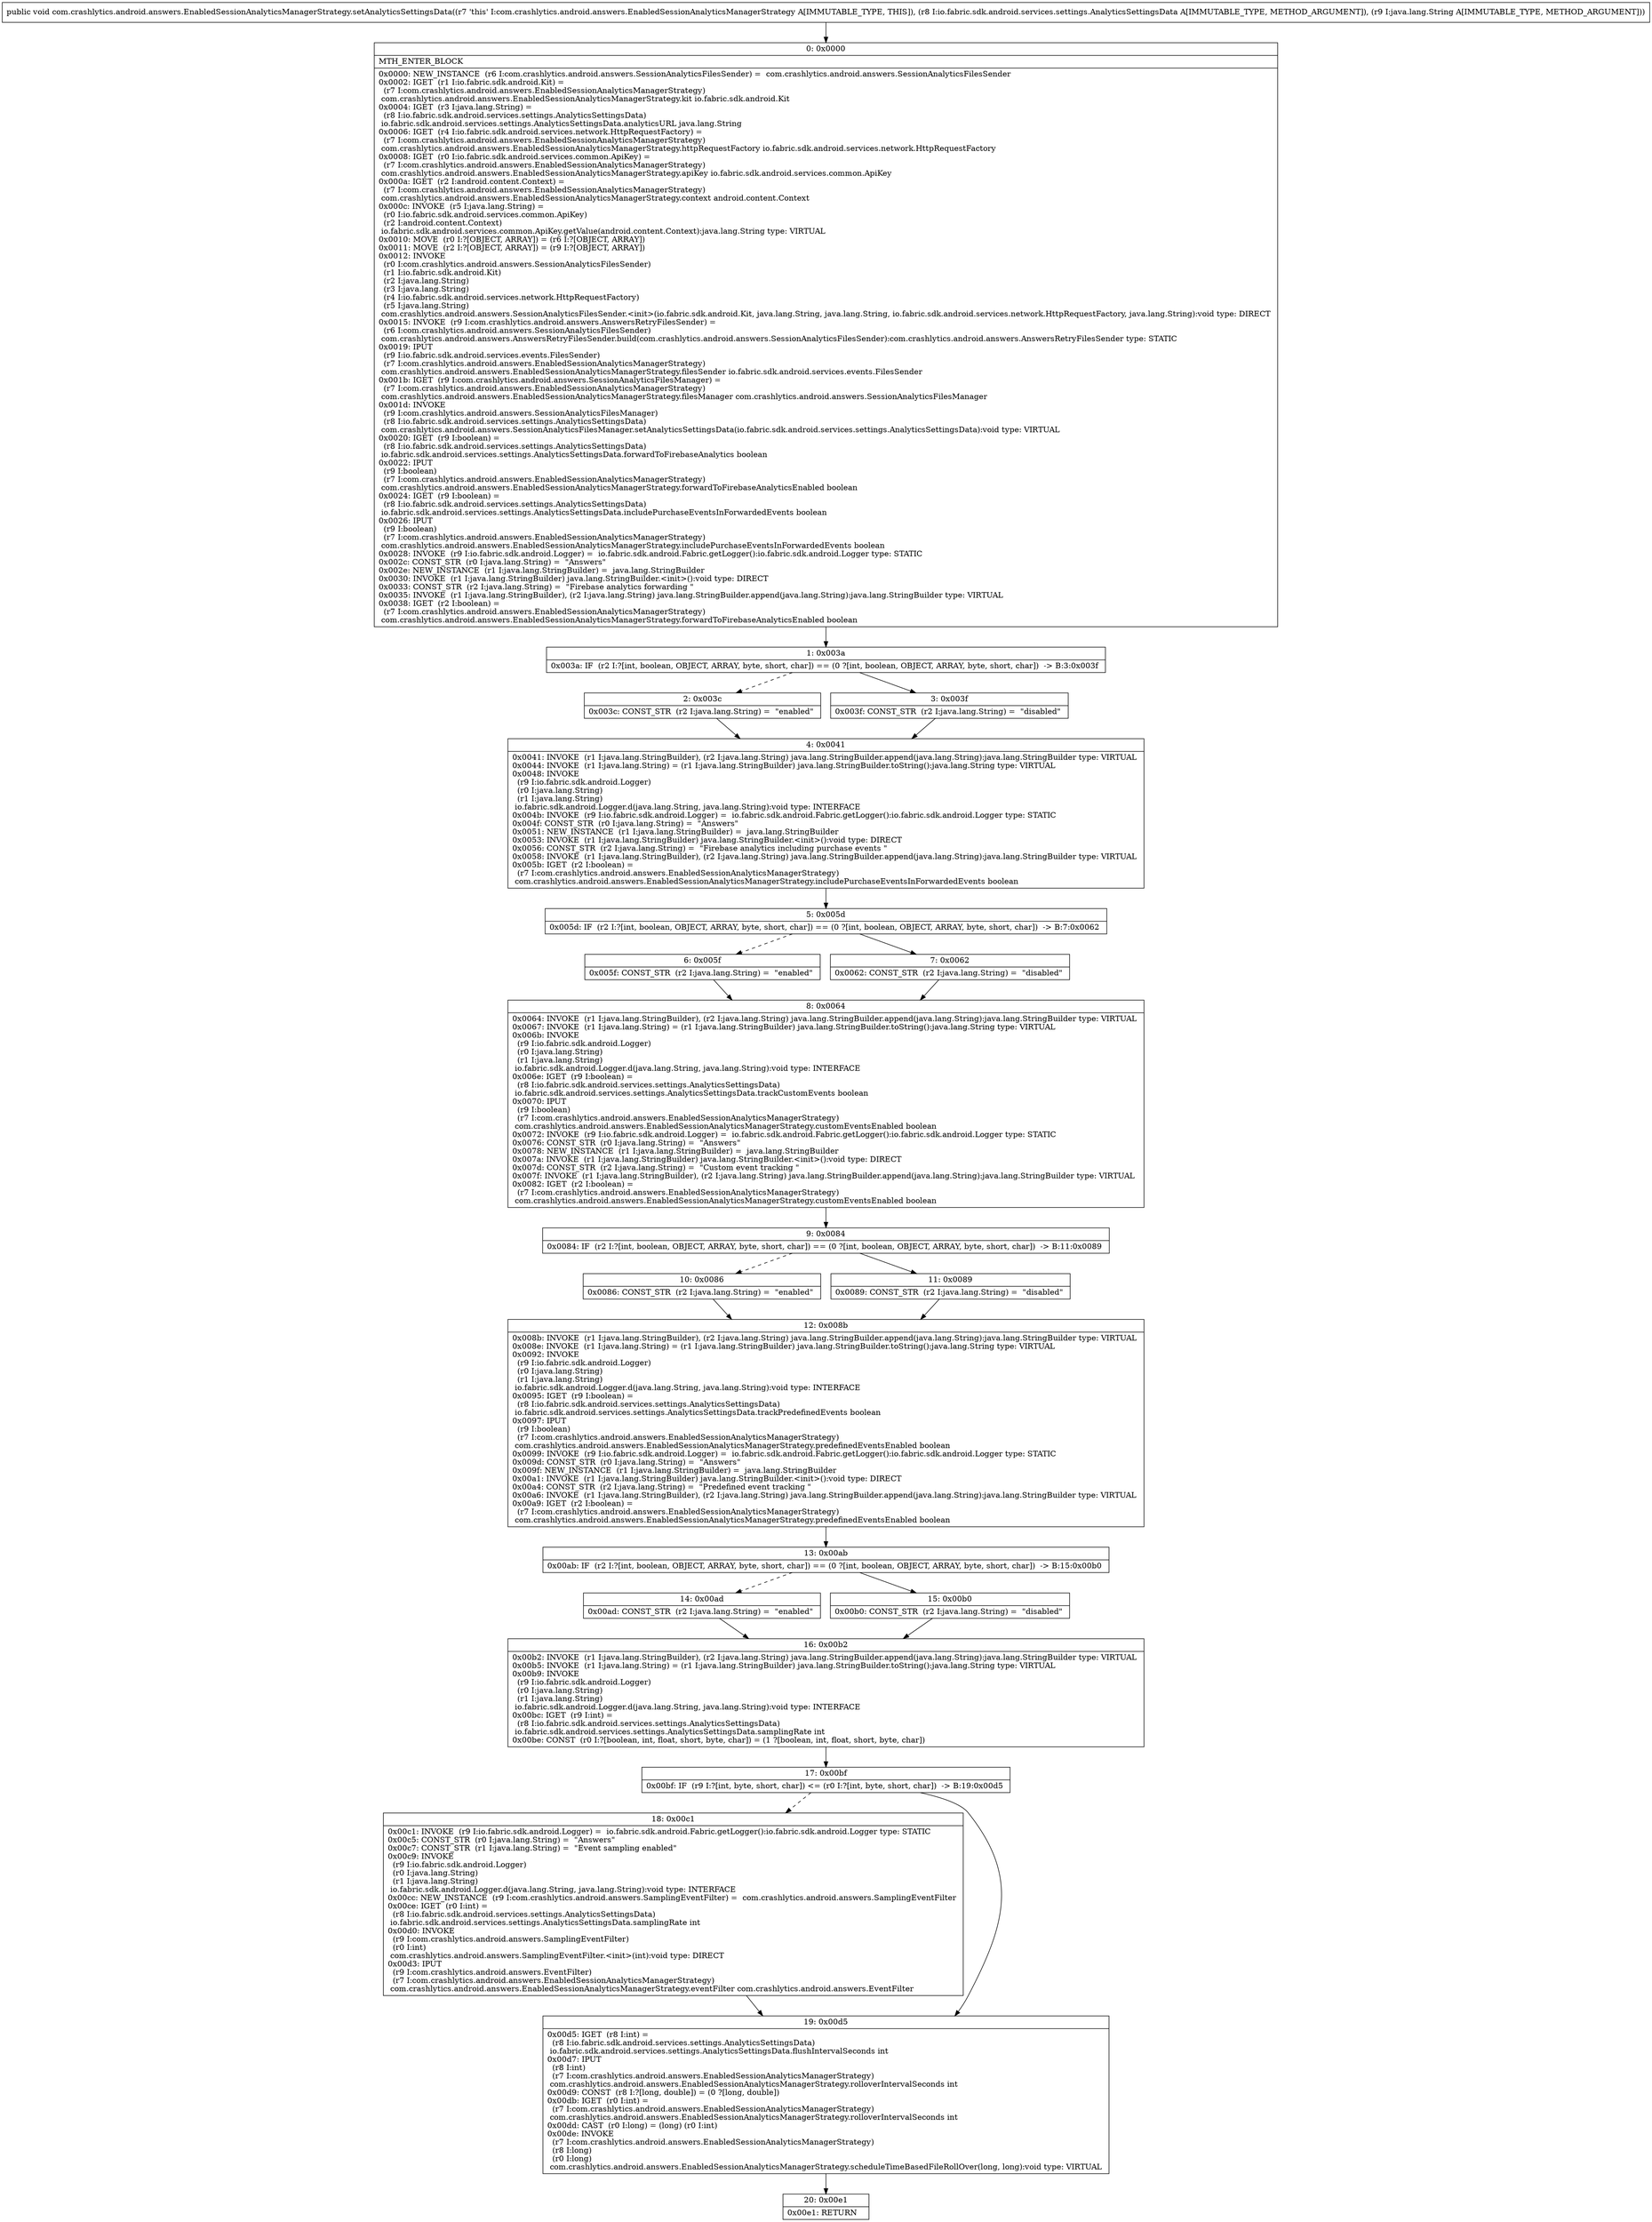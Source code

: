 digraph "CFG forcom.crashlytics.android.answers.EnabledSessionAnalyticsManagerStrategy.setAnalyticsSettingsData(Lio\/fabric\/sdk\/android\/services\/settings\/AnalyticsSettingsData;Ljava\/lang\/String;)V" {
Node_0 [shape=record,label="{0\:\ 0x0000|MTH_ENTER_BLOCK\l|0x0000: NEW_INSTANCE  (r6 I:com.crashlytics.android.answers.SessionAnalyticsFilesSender) =  com.crashlytics.android.answers.SessionAnalyticsFilesSender \l0x0002: IGET  (r1 I:io.fabric.sdk.android.Kit) = \l  (r7 I:com.crashlytics.android.answers.EnabledSessionAnalyticsManagerStrategy)\l com.crashlytics.android.answers.EnabledSessionAnalyticsManagerStrategy.kit io.fabric.sdk.android.Kit \l0x0004: IGET  (r3 I:java.lang.String) = \l  (r8 I:io.fabric.sdk.android.services.settings.AnalyticsSettingsData)\l io.fabric.sdk.android.services.settings.AnalyticsSettingsData.analyticsURL java.lang.String \l0x0006: IGET  (r4 I:io.fabric.sdk.android.services.network.HttpRequestFactory) = \l  (r7 I:com.crashlytics.android.answers.EnabledSessionAnalyticsManagerStrategy)\l com.crashlytics.android.answers.EnabledSessionAnalyticsManagerStrategy.httpRequestFactory io.fabric.sdk.android.services.network.HttpRequestFactory \l0x0008: IGET  (r0 I:io.fabric.sdk.android.services.common.ApiKey) = \l  (r7 I:com.crashlytics.android.answers.EnabledSessionAnalyticsManagerStrategy)\l com.crashlytics.android.answers.EnabledSessionAnalyticsManagerStrategy.apiKey io.fabric.sdk.android.services.common.ApiKey \l0x000a: IGET  (r2 I:android.content.Context) = \l  (r7 I:com.crashlytics.android.answers.EnabledSessionAnalyticsManagerStrategy)\l com.crashlytics.android.answers.EnabledSessionAnalyticsManagerStrategy.context android.content.Context \l0x000c: INVOKE  (r5 I:java.lang.String) = \l  (r0 I:io.fabric.sdk.android.services.common.ApiKey)\l  (r2 I:android.content.Context)\l io.fabric.sdk.android.services.common.ApiKey.getValue(android.content.Context):java.lang.String type: VIRTUAL \l0x0010: MOVE  (r0 I:?[OBJECT, ARRAY]) = (r6 I:?[OBJECT, ARRAY]) \l0x0011: MOVE  (r2 I:?[OBJECT, ARRAY]) = (r9 I:?[OBJECT, ARRAY]) \l0x0012: INVOKE  \l  (r0 I:com.crashlytics.android.answers.SessionAnalyticsFilesSender)\l  (r1 I:io.fabric.sdk.android.Kit)\l  (r2 I:java.lang.String)\l  (r3 I:java.lang.String)\l  (r4 I:io.fabric.sdk.android.services.network.HttpRequestFactory)\l  (r5 I:java.lang.String)\l com.crashlytics.android.answers.SessionAnalyticsFilesSender.\<init\>(io.fabric.sdk.android.Kit, java.lang.String, java.lang.String, io.fabric.sdk.android.services.network.HttpRequestFactory, java.lang.String):void type: DIRECT \l0x0015: INVOKE  (r9 I:com.crashlytics.android.answers.AnswersRetryFilesSender) = \l  (r6 I:com.crashlytics.android.answers.SessionAnalyticsFilesSender)\l com.crashlytics.android.answers.AnswersRetryFilesSender.build(com.crashlytics.android.answers.SessionAnalyticsFilesSender):com.crashlytics.android.answers.AnswersRetryFilesSender type: STATIC \l0x0019: IPUT  \l  (r9 I:io.fabric.sdk.android.services.events.FilesSender)\l  (r7 I:com.crashlytics.android.answers.EnabledSessionAnalyticsManagerStrategy)\l com.crashlytics.android.answers.EnabledSessionAnalyticsManagerStrategy.filesSender io.fabric.sdk.android.services.events.FilesSender \l0x001b: IGET  (r9 I:com.crashlytics.android.answers.SessionAnalyticsFilesManager) = \l  (r7 I:com.crashlytics.android.answers.EnabledSessionAnalyticsManagerStrategy)\l com.crashlytics.android.answers.EnabledSessionAnalyticsManagerStrategy.filesManager com.crashlytics.android.answers.SessionAnalyticsFilesManager \l0x001d: INVOKE  \l  (r9 I:com.crashlytics.android.answers.SessionAnalyticsFilesManager)\l  (r8 I:io.fabric.sdk.android.services.settings.AnalyticsSettingsData)\l com.crashlytics.android.answers.SessionAnalyticsFilesManager.setAnalyticsSettingsData(io.fabric.sdk.android.services.settings.AnalyticsSettingsData):void type: VIRTUAL \l0x0020: IGET  (r9 I:boolean) = \l  (r8 I:io.fabric.sdk.android.services.settings.AnalyticsSettingsData)\l io.fabric.sdk.android.services.settings.AnalyticsSettingsData.forwardToFirebaseAnalytics boolean \l0x0022: IPUT  \l  (r9 I:boolean)\l  (r7 I:com.crashlytics.android.answers.EnabledSessionAnalyticsManagerStrategy)\l com.crashlytics.android.answers.EnabledSessionAnalyticsManagerStrategy.forwardToFirebaseAnalyticsEnabled boolean \l0x0024: IGET  (r9 I:boolean) = \l  (r8 I:io.fabric.sdk.android.services.settings.AnalyticsSettingsData)\l io.fabric.sdk.android.services.settings.AnalyticsSettingsData.includePurchaseEventsInForwardedEvents boolean \l0x0026: IPUT  \l  (r9 I:boolean)\l  (r7 I:com.crashlytics.android.answers.EnabledSessionAnalyticsManagerStrategy)\l com.crashlytics.android.answers.EnabledSessionAnalyticsManagerStrategy.includePurchaseEventsInForwardedEvents boolean \l0x0028: INVOKE  (r9 I:io.fabric.sdk.android.Logger) =  io.fabric.sdk.android.Fabric.getLogger():io.fabric.sdk.android.Logger type: STATIC \l0x002c: CONST_STR  (r0 I:java.lang.String) =  \"Answers\" \l0x002e: NEW_INSTANCE  (r1 I:java.lang.StringBuilder) =  java.lang.StringBuilder \l0x0030: INVOKE  (r1 I:java.lang.StringBuilder) java.lang.StringBuilder.\<init\>():void type: DIRECT \l0x0033: CONST_STR  (r2 I:java.lang.String) =  \"Firebase analytics forwarding \" \l0x0035: INVOKE  (r1 I:java.lang.StringBuilder), (r2 I:java.lang.String) java.lang.StringBuilder.append(java.lang.String):java.lang.StringBuilder type: VIRTUAL \l0x0038: IGET  (r2 I:boolean) = \l  (r7 I:com.crashlytics.android.answers.EnabledSessionAnalyticsManagerStrategy)\l com.crashlytics.android.answers.EnabledSessionAnalyticsManagerStrategy.forwardToFirebaseAnalyticsEnabled boolean \l}"];
Node_1 [shape=record,label="{1\:\ 0x003a|0x003a: IF  (r2 I:?[int, boolean, OBJECT, ARRAY, byte, short, char]) == (0 ?[int, boolean, OBJECT, ARRAY, byte, short, char])  \-\> B:3:0x003f \l}"];
Node_2 [shape=record,label="{2\:\ 0x003c|0x003c: CONST_STR  (r2 I:java.lang.String) =  \"enabled\" \l}"];
Node_3 [shape=record,label="{3\:\ 0x003f|0x003f: CONST_STR  (r2 I:java.lang.String) =  \"disabled\" \l}"];
Node_4 [shape=record,label="{4\:\ 0x0041|0x0041: INVOKE  (r1 I:java.lang.StringBuilder), (r2 I:java.lang.String) java.lang.StringBuilder.append(java.lang.String):java.lang.StringBuilder type: VIRTUAL \l0x0044: INVOKE  (r1 I:java.lang.String) = (r1 I:java.lang.StringBuilder) java.lang.StringBuilder.toString():java.lang.String type: VIRTUAL \l0x0048: INVOKE  \l  (r9 I:io.fabric.sdk.android.Logger)\l  (r0 I:java.lang.String)\l  (r1 I:java.lang.String)\l io.fabric.sdk.android.Logger.d(java.lang.String, java.lang.String):void type: INTERFACE \l0x004b: INVOKE  (r9 I:io.fabric.sdk.android.Logger) =  io.fabric.sdk.android.Fabric.getLogger():io.fabric.sdk.android.Logger type: STATIC \l0x004f: CONST_STR  (r0 I:java.lang.String) =  \"Answers\" \l0x0051: NEW_INSTANCE  (r1 I:java.lang.StringBuilder) =  java.lang.StringBuilder \l0x0053: INVOKE  (r1 I:java.lang.StringBuilder) java.lang.StringBuilder.\<init\>():void type: DIRECT \l0x0056: CONST_STR  (r2 I:java.lang.String) =  \"Firebase analytics including purchase events \" \l0x0058: INVOKE  (r1 I:java.lang.StringBuilder), (r2 I:java.lang.String) java.lang.StringBuilder.append(java.lang.String):java.lang.StringBuilder type: VIRTUAL \l0x005b: IGET  (r2 I:boolean) = \l  (r7 I:com.crashlytics.android.answers.EnabledSessionAnalyticsManagerStrategy)\l com.crashlytics.android.answers.EnabledSessionAnalyticsManagerStrategy.includePurchaseEventsInForwardedEvents boolean \l}"];
Node_5 [shape=record,label="{5\:\ 0x005d|0x005d: IF  (r2 I:?[int, boolean, OBJECT, ARRAY, byte, short, char]) == (0 ?[int, boolean, OBJECT, ARRAY, byte, short, char])  \-\> B:7:0x0062 \l}"];
Node_6 [shape=record,label="{6\:\ 0x005f|0x005f: CONST_STR  (r2 I:java.lang.String) =  \"enabled\" \l}"];
Node_7 [shape=record,label="{7\:\ 0x0062|0x0062: CONST_STR  (r2 I:java.lang.String) =  \"disabled\" \l}"];
Node_8 [shape=record,label="{8\:\ 0x0064|0x0064: INVOKE  (r1 I:java.lang.StringBuilder), (r2 I:java.lang.String) java.lang.StringBuilder.append(java.lang.String):java.lang.StringBuilder type: VIRTUAL \l0x0067: INVOKE  (r1 I:java.lang.String) = (r1 I:java.lang.StringBuilder) java.lang.StringBuilder.toString():java.lang.String type: VIRTUAL \l0x006b: INVOKE  \l  (r9 I:io.fabric.sdk.android.Logger)\l  (r0 I:java.lang.String)\l  (r1 I:java.lang.String)\l io.fabric.sdk.android.Logger.d(java.lang.String, java.lang.String):void type: INTERFACE \l0x006e: IGET  (r9 I:boolean) = \l  (r8 I:io.fabric.sdk.android.services.settings.AnalyticsSettingsData)\l io.fabric.sdk.android.services.settings.AnalyticsSettingsData.trackCustomEvents boolean \l0x0070: IPUT  \l  (r9 I:boolean)\l  (r7 I:com.crashlytics.android.answers.EnabledSessionAnalyticsManagerStrategy)\l com.crashlytics.android.answers.EnabledSessionAnalyticsManagerStrategy.customEventsEnabled boolean \l0x0072: INVOKE  (r9 I:io.fabric.sdk.android.Logger) =  io.fabric.sdk.android.Fabric.getLogger():io.fabric.sdk.android.Logger type: STATIC \l0x0076: CONST_STR  (r0 I:java.lang.String) =  \"Answers\" \l0x0078: NEW_INSTANCE  (r1 I:java.lang.StringBuilder) =  java.lang.StringBuilder \l0x007a: INVOKE  (r1 I:java.lang.StringBuilder) java.lang.StringBuilder.\<init\>():void type: DIRECT \l0x007d: CONST_STR  (r2 I:java.lang.String) =  \"Custom event tracking \" \l0x007f: INVOKE  (r1 I:java.lang.StringBuilder), (r2 I:java.lang.String) java.lang.StringBuilder.append(java.lang.String):java.lang.StringBuilder type: VIRTUAL \l0x0082: IGET  (r2 I:boolean) = \l  (r7 I:com.crashlytics.android.answers.EnabledSessionAnalyticsManagerStrategy)\l com.crashlytics.android.answers.EnabledSessionAnalyticsManagerStrategy.customEventsEnabled boolean \l}"];
Node_9 [shape=record,label="{9\:\ 0x0084|0x0084: IF  (r2 I:?[int, boolean, OBJECT, ARRAY, byte, short, char]) == (0 ?[int, boolean, OBJECT, ARRAY, byte, short, char])  \-\> B:11:0x0089 \l}"];
Node_10 [shape=record,label="{10\:\ 0x0086|0x0086: CONST_STR  (r2 I:java.lang.String) =  \"enabled\" \l}"];
Node_11 [shape=record,label="{11\:\ 0x0089|0x0089: CONST_STR  (r2 I:java.lang.String) =  \"disabled\" \l}"];
Node_12 [shape=record,label="{12\:\ 0x008b|0x008b: INVOKE  (r1 I:java.lang.StringBuilder), (r2 I:java.lang.String) java.lang.StringBuilder.append(java.lang.String):java.lang.StringBuilder type: VIRTUAL \l0x008e: INVOKE  (r1 I:java.lang.String) = (r1 I:java.lang.StringBuilder) java.lang.StringBuilder.toString():java.lang.String type: VIRTUAL \l0x0092: INVOKE  \l  (r9 I:io.fabric.sdk.android.Logger)\l  (r0 I:java.lang.String)\l  (r1 I:java.lang.String)\l io.fabric.sdk.android.Logger.d(java.lang.String, java.lang.String):void type: INTERFACE \l0x0095: IGET  (r9 I:boolean) = \l  (r8 I:io.fabric.sdk.android.services.settings.AnalyticsSettingsData)\l io.fabric.sdk.android.services.settings.AnalyticsSettingsData.trackPredefinedEvents boolean \l0x0097: IPUT  \l  (r9 I:boolean)\l  (r7 I:com.crashlytics.android.answers.EnabledSessionAnalyticsManagerStrategy)\l com.crashlytics.android.answers.EnabledSessionAnalyticsManagerStrategy.predefinedEventsEnabled boolean \l0x0099: INVOKE  (r9 I:io.fabric.sdk.android.Logger) =  io.fabric.sdk.android.Fabric.getLogger():io.fabric.sdk.android.Logger type: STATIC \l0x009d: CONST_STR  (r0 I:java.lang.String) =  \"Answers\" \l0x009f: NEW_INSTANCE  (r1 I:java.lang.StringBuilder) =  java.lang.StringBuilder \l0x00a1: INVOKE  (r1 I:java.lang.StringBuilder) java.lang.StringBuilder.\<init\>():void type: DIRECT \l0x00a4: CONST_STR  (r2 I:java.lang.String) =  \"Predefined event tracking \" \l0x00a6: INVOKE  (r1 I:java.lang.StringBuilder), (r2 I:java.lang.String) java.lang.StringBuilder.append(java.lang.String):java.lang.StringBuilder type: VIRTUAL \l0x00a9: IGET  (r2 I:boolean) = \l  (r7 I:com.crashlytics.android.answers.EnabledSessionAnalyticsManagerStrategy)\l com.crashlytics.android.answers.EnabledSessionAnalyticsManagerStrategy.predefinedEventsEnabled boolean \l}"];
Node_13 [shape=record,label="{13\:\ 0x00ab|0x00ab: IF  (r2 I:?[int, boolean, OBJECT, ARRAY, byte, short, char]) == (0 ?[int, boolean, OBJECT, ARRAY, byte, short, char])  \-\> B:15:0x00b0 \l}"];
Node_14 [shape=record,label="{14\:\ 0x00ad|0x00ad: CONST_STR  (r2 I:java.lang.String) =  \"enabled\" \l}"];
Node_15 [shape=record,label="{15\:\ 0x00b0|0x00b0: CONST_STR  (r2 I:java.lang.String) =  \"disabled\" \l}"];
Node_16 [shape=record,label="{16\:\ 0x00b2|0x00b2: INVOKE  (r1 I:java.lang.StringBuilder), (r2 I:java.lang.String) java.lang.StringBuilder.append(java.lang.String):java.lang.StringBuilder type: VIRTUAL \l0x00b5: INVOKE  (r1 I:java.lang.String) = (r1 I:java.lang.StringBuilder) java.lang.StringBuilder.toString():java.lang.String type: VIRTUAL \l0x00b9: INVOKE  \l  (r9 I:io.fabric.sdk.android.Logger)\l  (r0 I:java.lang.String)\l  (r1 I:java.lang.String)\l io.fabric.sdk.android.Logger.d(java.lang.String, java.lang.String):void type: INTERFACE \l0x00bc: IGET  (r9 I:int) = \l  (r8 I:io.fabric.sdk.android.services.settings.AnalyticsSettingsData)\l io.fabric.sdk.android.services.settings.AnalyticsSettingsData.samplingRate int \l0x00be: CONST  (r0 I:?[boolean, int, float, short, byte, char]) = (1 ?[boolean, int, float, short, byte, char]) \l}"];
Node_17 [shape=record,label="{17\:\ 0x00bf|0x00bf: IF  (r9 I:?[int, byte, short, char]) \<= (r0 I:?[int, byte, short, char])  \-\> B:19:0x00d5 \l}"];
Node_18 [shape=record,label="{18\:\ 0x00c1|0x00c1: INVOKE  (r9 I:io.fabric.sdk.android.Logger) =  io.fabric.sdk.android.Fabric.getLogger():io.fabric.sdk.android.Logger type: STATIC \l0x00c5: CONST_STR  (r0 I:java.lang.String) =  \"Answers\" \l0x00c7: CONST_STR  (r1 I:java.lang.String) =  \"Event sampling enabled\" \l0x00c9: INVOKE  \l  (r9 I:io.fabric.sdk.android.Logger)\l  (r0 I:java.lang.String)\l  (r1 I:java.lang.String)\l io.fabric.sdk.android.Logger.d(java.lang.String, java.lang.String):void type: INTERFACE \l0x00cc: NEW_INSTANCE  (r9 I:com.crashlytics.android.answers.SamplingEventFilter) =  com.crashlytics.android.answers.SamplingEventFilter \l0x00ce: IGET  (r0 I:int) = \l  (r8 I:io.fabric.sdk.android.services.settings.AnalyticsSettingsData)\l io.fabric.sdk.android.services.settings.AnalyticsSettingsData.samplingRate int \l0x00d0: INVOKE  \l  (r9 I:com.crashlytics.android.answers.SamplingEventFilter)\l  (r0 I:int)\l com.crashlytics.android.answers.SamplingEventFilter.\<init\>(int):void type: DIRECT \l0x00d3: IPUT  \l  (r9 I:com.crashlytics.android.answers.EventFilter)\l  (r7 I:com.crashlytics.android.answers.EnabledSessionAnalyticsManagerStrategy)\l com.crashlytics.android.answers.EnabledSessionAnalyticsManagerStrategy.eventFilter com.crashlytics.android.answers.EventFilter \l}"];
Node_19 [shape=record,label="{19\:\ 0x00d5|0x00d5: IGET  (r8 I:int) = \l  (r8 I:io.fabric.sdk.android.services.settings.AnalyticsSettingsData)\l io.fabric.sdk.android.services.settings.AnalyticsSettingsData.flushIntervalSeconds int \l0x00d7: IPUT  \l  (r8 I:int)\l  (r7 I:com.crashlytics.android.answers.EnabledSessionAnalyticsManagerStrategy)\l com.crashlytics.android.answers.EnabledSessionAnalyticsManagerStrategy.rolloverIntervalSeconds int \l0x00d9: CONST  (r8 I:?[long, double]) = (0 ?[long, double]) \l0x00db: IGET  (r0 I:int) = \l  (r7 I:com.crashlytics.android.answers.EnabledSessionAnalyticsManagerStrategy)\l com.crashlytics.android.answers.EnabledSessionAnalyticsManagerStrategy.rolloverIntervalSeconds int \l0x00dd: CAST  (r0 I:long) = (long) (r0 I:int) \l0x00de: INVOKE  \l  (r7 I:com.crashlytics.android.answers.EnabledSessionAnalyticsManagerStrategy)\l  (r8 I:long)\l  (r0 I:long)\l com.crashlytics.android.answers.EnabledSessionAnalyticsManagerStrategy.scheduleTimeBasedFileRollOver(long, long):void type: VIRTUAL \l}"];
Node_20 [shape=record,label="{20\:\ 0x00e1|0x00e1: RETURN   \l}"];
MethodNode[shape=record,label="{public void com.crashlytics.android.answers.EnabledSessionAnalyticsManagerStrategy.setAnalyticsSettingsData((r7 'this' I:com.crashlytics.android.answers.EnabledSessionAnalyticsManagerStrategy A[IMMUTABLE_TYPE, THIS]), (r8 I:io.fabric.sdk.android.services.settings.AnalyticsSettingsData A[IMMUTABLE_TYPE, METHOD_ARGUMENT]), (r9 I:java.lang.String A[IMMUTABLE_TYPE, METHOD_ARGUMENT])) }"];
MethodNode -> Node_0;
Node_0 -> Node_1;
Node_1 -> Node_2[style=dashed];
Node_1 -> Node_3;
Node_2 -> Node_4;
Node_3 -> Node_4;
Node_4 -> Node_5;
Node_5 -> Node_6[style=dashed];
Node_5 -> Node_7;
Node_6 -> Node_8;
Node_7 -> Node_8;
Node_8 -> Node_9;
Node_9 -> Node_10[style=dashed];
Node_9 -> Node_11;
Node_10 -> Node_12;
Node_11 -> Node_12;
Node_12 -> Node_13;
Node_13 -> Node_14[style=dashed];
Node_13 -> Node_15;
Node_14 -> Node_16;
Node_15 -> Node_16;
Node_16 -> Node_17;
Node_17 -> Node_18[style=dashed];
Node_17 -> Node_19;
Node_18 -> Node_19;
Node_19 -> Node_20;
}

